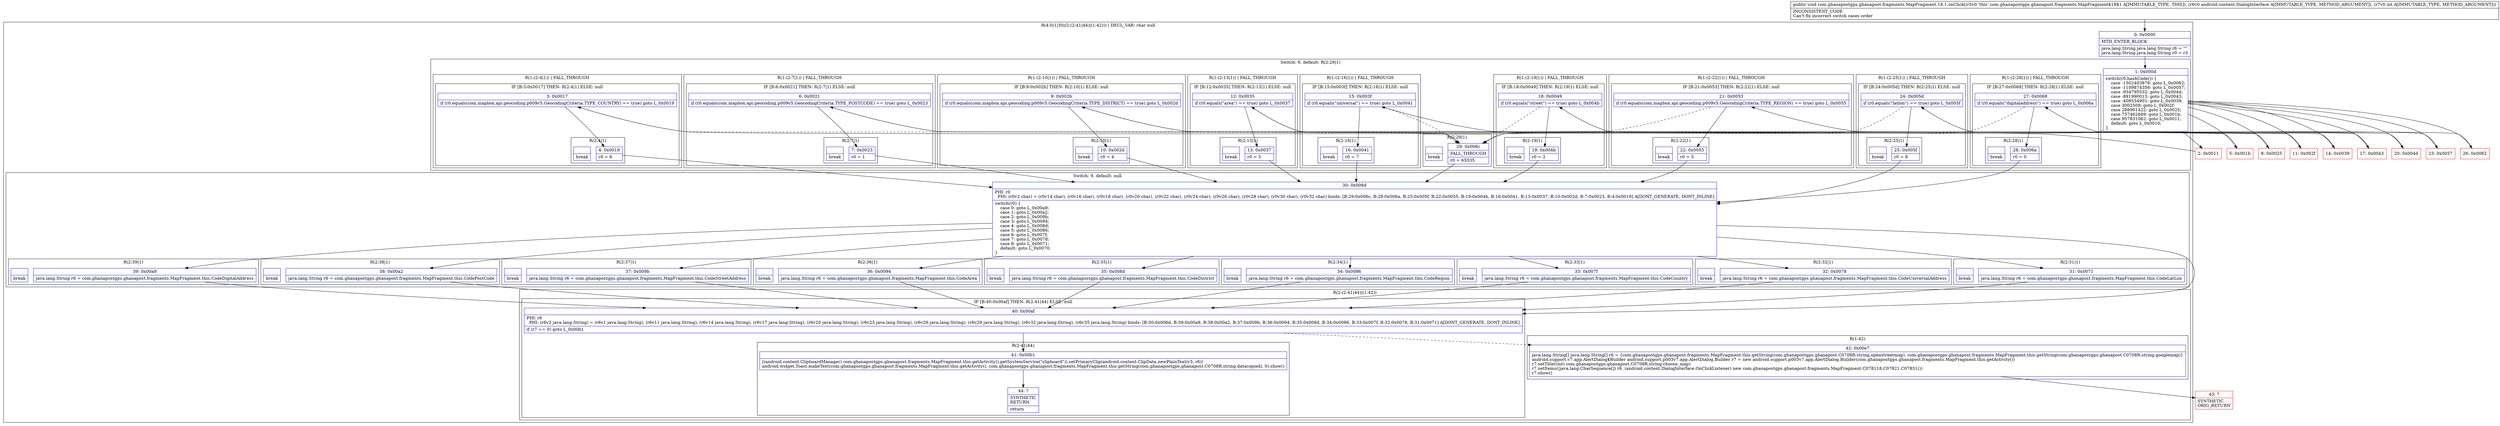 digraph "CFG forcom.ghanapostgps.ghanapost.fragments.MapFragment.18.1.onClick(Landroid\/content\/DialogInterface;I)V" {
subgraph cluster_Region_2056185732 {
label = "R(4:0|1|30|(2:(2:41|44)|(1:42))) | DECL_VAR: char null\l";
node [shape=record,color=blue];
Node_0 [shape=record,label="{0\:\ 0x0000|MTH_ENTER_BLOCK\l|java.lang.String java.lang.String r6 = \"\"\ljava.lang.String java.lang.String r0 = r3\l}"];
subgraph cluster_SwitchRegion_1840190585 {
label = "Switch: 9, default: R(2:29|1)";
node [shape=record,color=blue];
Node_1 [shape=record,label="{1\:\ 0x000d|switch(r0.hashCode()) \{\l    case \-1502403876: goto L_0x0062;\l    case \-1109874356: goto L_0x0057;\l    case \-934795532: goto L_0x004d;\l    case \-891990013: goto L_0x0043;\l    case \-409534901: goto L_0x0039;\l    case 3002509: goto L_0x002f;\l    case 288961422: goto L_0x0025;\l    case 757462669: goto L_0x001b;\l    case 957831062: goto L_0x0011;\l    default: goto L_0x0010;\l\}\l}"];
subgraph cluster_Region_380715035 {
label = "R(1:(2:28|1)) | FALL_THROUGH\l";
node [shape=record,color=blue];
subgraph cluster_IfRegion_1942205931 {
label = "IF [B:27:0x0068] THEN: R(2:28|1) ELSE: null";
node [shape=record,color=blue];
Node_27 [shape=record,label="{27\:\ 0x0068|if (r0.equals(\"digitaladdress\") == true) goto L_0x006a\l}"];
subgraph cluster_Region_1296399204 {
label = "R(2:28|1)";
node [shape=record,color=blue];
Node_28 [shape=record,label="{28\:\ 0x006a|r0 = 0\l}"];
Node_InsnContainer_1526149548 [shape=record,label="{|break\l}"];
}
}
}
subgraph cluster_Region_1097152783 {
label = "R(1:(2:25|1)) | FALL_THROUGH\l";
node [shape=record,color=blue];
subgraph cluster_IfRegion_46866632 {
label = "IF [B:24:0x005d] THEN: R(2:25|1) ELSE: null";
node [shape=record,color=blue];
Node_24 [shape=record,label="{24\:\ 0x005d|if (r0.equals(\"latlon\") == true) goto L_0x005f\l}"];
subgraph cluster_Region_1782206737 {
label = "R(2:25|1)";
node [shape=record,color=blue];
Node_25 [shape=record,label="{25\:\ 0x005f|r0 = 8\l}"];
Node_InsnContainer_523529472 [shape=record,label="{|break\l}"];
}
}
}
subgraph cluster_Region_60376933 {
label = "R(1:(2:22|1)) | FALL_THROUGH\l";
node [shape=record,color=blue];
subgraph cluster_IfRegion_1444780001 {
label = "IF [B:21:0x0053] THEN: R(2:22|1) ELSE: null";
node [shape=record,color=blue];
Node_21 [shape=record,label="{21\:\ 0x0053|if (r0.equals(com.mapbox.api.geocoding.p009v5.GeocodingCriteria.TYPE_REGION) == true) goto L_0x0055\l}"];
subgraph cluster_Region_24352006 {
label = "R(2:22|1)";
node [shape=record,color=blue];
Node_22 [shape=record,label="{22\:\ 0x0055|r0 = 5\l}"];
Node_InsnContainer_1610640619 [shape=record,label="{|break\l}"];
}
}
}
subgraph cluster_Region_147168421 {
label = "R(1:(2:19|1)) | FALL_THROUGH\l";
node [shape=record,color=blue];
subgraph cluster_IfRegion_1132748167 {
label = "IF [B:18:0x0049] THEN: R(2:19|1) ELSE: null";
node [shape=record,color=blue];
Node_18 [shape=record,label="{18\:\ 0x0049|if (r0.equals(\"street\") == true) goto L_0x004b\l}"];
subgraph cluster_Region_225699687 {
label = "R(2:19|1)";
node [shape=record,color=blue];
Node_19 [shape=record,label="{19\:\ 0x004b|r0 = 2\l}"];
Node_InsnContainer_874888400 [shape=record,label="{|break\l}"];
}
}
}
subgraph cluster_Region_2102294366 {
label = "R(1:(2:16|1)) | FALL_THROUGH\l";
node [shape=record,color=blue];
subgraph cluster_IfRegion_755422449 {
label = "IF [B:15:0x003f] THEN: R(2:16|1) ELSE: null";
node [shape=record,color=blue];
Node_15 [shape=record,label="{15\:\ 0x003f|if (r0.equals(\"universal\") == true) goto L_0x0041\l}"];
subgraph cluster_Region_1795892214 {
label = "R(2:16|1)";
node [shape=record,color=blue];
Node_16 [shape=record,label="{16\:\ 0x0041|r0 = 7\l}"];
Node_InsnContainer_516569896 [shape=record,label="{|break\l}"];
}
}
}
subgraph cluster_Region_978234592 {
label = "R(1:(2:13|1)) | FALL_THROUGH\l";
node [shape=record,color=blue];
subgraph cluster_IfRegion_1989176569 {
label = "IF [B:12:0x0035] THEN: R(2:13|1) ELSE: null";
node [shape=record,color=blue];
Node_12 [shape=record,label="{12\:\ 0x0035|if (r0.equals(\"area\") == true) goto L_0x0037\l}"];
subgraph cluster_Region_1392596319 {
label = "R(2:13|1)";
node [shape=record,color=blue];
Node_13 [shape=record,label="{13\:\ 0x0037|r0 = 3\l}"];
Node_InsnContainer_596919365 [shape=record,label="{|break\l}"];
}
}
}
subgraph cluster_Region_770581486 {
label = "R(1:(2:10|1)) | FALL_THROUGH\l";
node [shape=record,color=blue];
subgraph cluster_IfRegion_1275613013 {
label = "IF [B:9:0x002b] THEN: R(2:10|1) ELSE: null";
node [shape=record,color=blue];
Node_9 [shape=record,label="{9\:\ 0x002b|if (r0.equals(com.mapbox.api.geocoding.p009v5.GeocodingCriteria.TYPE_DISTRICT) == true) goto L_0x002d\l}"];
subgraph cluster_Region_1321673116 {
label = "R(2:10|1)";
node [shape=record,color=blue];
Node_10 [shape=record,label="{10\:\ 0x002d|r0 = 4\l}"];
Node_InsnContainer_1655852544 [shape=record,label="{|break\l}"];
}
}
}
subgraph cluster_Region_760530714 {
label = "R(1:(2:7|1)) | FALL_THROUGH\l";
node [shape=record,color=blue];
subgraph cluster_IfRegion_755063606 {
label = "IF [B:6:0x0021] THEN: R(2:7|1) ELSE: null";
node [shape=record,color=blue];
Node_6 [shape=record,label="{6\:\ 0x0021|if (r0.equals(com.mapbox.api.geocoding.p009v5.GeocodingCriteria.TYPE_POSTCODE) == true) goto L_0x0023\l}"];
subgraph cluster_Region_1545453564 {
label = "R(2:7|1)";
node [shape=record,color=blue];
Node_7 [shape=record,label="{7\:\ 0x0023|r0 = 1\l}"];
Node_InsnContainer_753076377 [shape=record,label="{|break\l}"];
}
}
}
subgraph cluster_Region_1884209080 {
label = "R(1:(2:4|1)) | FALL_THROUGH\l";
node [shape=record,color=blue];
subgraph cluster_IfRegion_909882171 {
label = "IF [B:3:0x0017] THEN: R(2:4|1) ELSE: null";
node [shape=record,color=blue];
Node_3 [shape=record,label="{3\:\ 0x0017|if (r0.equals(com.mapbox.api.geocoding.p009v5.GeocodingCriteria.TYPE_COUNTRY) == true) goto L_0x0019\l}"];
subgraph cluster_Region_1857757978 {
label = "R(2:4|1)";
node [shape=record,color=blue];
Node_4 [shape=record,label="{4\:\ 0x0019|r0 = 6\l}"];
Node_InsnContainer_8138239 [shape=record,label="{|break\l}"];
}
}
}
subgraph cluster_Region_1136256673 {
label = "R(2:29|1)";
node [shape=record,color=blue];
Node_29 [shape=record,label="{29\:\ 0x006c|FALL_THROUGH\l|r0 = 65535\l}"];
Node_InsnContainer_186341117 [shape=record,label="{|break\l}"];
}
}
subgraph cluster_SwitchRegion_1057501383 {
label = "Switch: 9, default: null";
node [shape=record,color=blue];
Node_30 [shape=record,label="{30\:\ 0x006d|PHI: r0 \l  PHI: (r0v2 char) = (r0v14 char), (r0v16 char), (r0v18 char), (r0v20 char), (r0v22 char), (r0v24 char), (r0v26 char), (r0v28 char), (r0v30 char), (r0v32 char) binds: [B:29:0x006c, B:28:0x006a, B:25:0x005f, B:22:0x0055, B:19:0x004b, B:16:0x0041, B:13:0x0037, B:10:0x002d, B:7:0x0023, B:4:0x0019] A[DONT_GENERATE, DONT_INLINE]\l|switch(r0) \{\l    case 0: goto L_0x00a9;\l    case 1: goto L_0x00a2;\l    case 2: goto L_0x009b;\l    case 3: goto L_0x0094;\l    case 4: goto L_0x008d;\l    case 5: goto L_0x0086;\l    case 6: goto L_0x007f;\l    case 7: goto L_0x0078;\l    case 8: goto L_0x0071;\l    default: goto L_0x0070;\l\}\l}"];
subgraph cluster_Region_446351542 {
label = "R(2:39|1)";
node [shape=record,color=blue];
Node_39 [shape=record,label="{39\:\ 0x00a9|java.lang.String r6 = com.ghanapostgps.ghanapost.fragments.MapFragment.this.CodeDigitalAddress\l}"];
Node_InsnContainer_977202145 [shape=record,label="{|break\l}"];
}
subgraph cluster_Region_301681466 {
label = "R(2:38|1)";
node [shape=record,color=blue];
Node_38 [shape=record,label="{38\:\ 0x00a2|java.lang.String r6 = com.ghanapostgps.ghanapost.fragments.MapFragment.this.CodePostCode\l}"];
Node_InsnContainer_1540106892 [shape=record,label="{|break\l}"];
}
subgraph cluster_Region_1311604471 {
label = "R(2:37|1)";
node [shape=record,color=blue];
Node_37 [shape=record,label="{37\:\ 0x009b|java.lang.String r6 = com.ghanapostgps.ghanapost.fragments.MapFragment.this.CodeStreetAddress\l}"];
Node_InsnContainer_179381174 [shape=record,label="{|break\l}"];
}
subgraph cluster_Region_1125257841 {
label = "R(2:36|1)";
node [shape=record,color=blue];
Node_36 [shape=record,label="{36\:\ 0x0094|java.lang.String r6 = com.ghanapostgps.ghanapost.fragments.MapFragment.this.CodeArea\l}"];
Node_InsnContainer_1958847535 [shape=record,label="{|break\l}"];
}
subgraph cluster_Region_251772381 {
label = "R(2:35|1)";
node [shape=record,color=blue];
Node_35 [shape=record,label="{35\:\ 0x008d|java.lang.String r6 = com.ghanapostgps.ghanapost.fragments.MapFragment.this.CodeDistrict\l}"];
Node_InsnContainer_963459253 [shape=record,label="{|break\l}"];
}
subgraph cluster_Region_1147704732 {
label = "R(2:34|1)";
node [shape=record,color=blue];
Node_34 [shape=record,label="{34\:\ 0x0086|java.lang.String r6 = com.ghanapostgps.ghanapost.fragments.MapFragment.this.CodeRegion\l}"];
Node_InsnContainer_55569758 [shape=record,label="{|break\l}"];
}
subgraph cluster_Region_1628930336 {
label = "R(2:33|1)";
node [shape=record,color=blue];
Node_33 [shape=record,label="{33\:\ 0x007f|java.lang.String r6 = com.ghanapostgps.ghanapost.fragments.MapFragment.this.CodeCountry\l}"];
Node_InsnContainer_6341138 [shape=record,label="{|break\l}"];
}
subgraph cluster_Region_843417321 {
label = "R(2:32|1)";
node [shape=record,color=blue];
Node_32 [shape=record,label="{32\:\ 0x0078|java.lang.String r6 = com.ghanapostgps.ghanapost.fragments.MapFragment.this.CodeUniversalAddress\l}"];
Node_InsnContainer_2038038253 [shape=record,label="{|break\l}"];
}
subgraph cluster_Region_807942697 {
label = "R(2:31|1)";
node [shape=record,color=blue];
Node_31 [shape=record,label="{31\:\ 0x0071|java.lang.String r6 = com.ghanapostgps.ghanapost.fragments.MapFragment.this.CodeLatLon\l}"];
Node_InsnContainer_696375783 [shape=record,label="{|break\l}"];
}
}
subgraph cluster_Region_1431893140 {
label = "R(2:(2:41|44)|(1:42))";
node [shape=record,color=blue];
subgraph cluster_IfRegion_1395580031 {
label = "IF [B:40:0x00af] THEN: R(2:41|44) ELSE: null";
node [shape=record,color=blue];
Node_40 [shape=record,label="{40\:\ 0x00af|PHI: r6 \l  PHI: (r6v2 java.lang.String) = (r6v1 java.lang.String), (r6v11 java.lang.String), (r6v14 java.lang.String), (r6v17 java.lang.String), (r6v20 java.lang.String), (r6v23 java.lang.String), (r6v26 java.lang.String), (r6v29 java.lang.String), (r6v32 java.lang.String), (r6v35 java.lang.String) binds: [B:30:0x006d, B:39:0x00a9, B:38:0x00a2, B:37:0x009b, B:36:0x0094, B:35:0x008d, B:34:0x0086, B:33:0x007f, B:32:0x0078, B:31:0x0071] A[DONT_GENERATE, DONT_INLINE]\l|if (r7 == 0) goto L_0x00b1\l}"];
subgraph cluster_Region_820813253 {
label = "R(2:41|44)";
node [shape=record,color=blue];
Node_41 [shape=record,label="{41\:\ 0x00b1|((android.content.ClipboardManager) com.ghanapostgps.ghanapost.fragments.MapFragment.this.getActivity().getSystemService(\"clipboard\")).setPrimaryClip(android.content.ClipData.newPlainText(r3, r6))\landroid.widget.Toast.makeText(com.ghanapostgps.ghanapost.fragments.MapFragment.this.getActivity(), com.ghanapostgps.ghanapost.fragments.MapFragment.this.getString(com.ghanapostgps.ghanapost.C0708R.string.datacopied), 0).show()\l}"];
Node_44 [shape=record,label="{44\:\ ?|SYNTHETIC\lRETURN\l|return\l}"];
}
}
subgraph cluster_Region_927541311 {
label = "R(1:42)";
node [shape=record,color=blue];
Node_42 [shape=record,label="{42\:\ 0x00e7|java.lang.String[] java.lang.String[] r6 = \{com.ghanapostgps.ghanapost.fragments.MapFragment.this.getString(com.ghanapostgps.ghanapost.C0708R.string.openstreetmap), com.ghanapostgps.ghanapost.fragments.MapFragment.this.getString(com.ghanapostgps.ghanapost.C0708R.string.googlemap)\}\landroid.support.v7.app.AlertDialog$Builder android.support.p003v7.app.AlertDialog.Builder r7 = new android.support.p003v7.app.AlertDialog.Builder(com.ghanapostgps.ghanapost.fragments.MapFragment.this.getActivity())\lr7.setTitle((int) com.ghanapostgps.ghanapost.C0708R.string.choose_map)\lr7.setItems((java.lang.CharSequence[]) r6, (android.content.DialogInterface.OnClickListener) new com.ghanapostgps.ghanapost.fragments.MapFragment.C078118.C07821.C07831())\lr7.show()\l}"];
}
}
}
Node_2 [shape=record,color=red,label="{2\:\ 0x0011}"];
Node_5 [shape=record,color=red,label="{5\:\ 0x001b}"];
Node_8 [shape=record,color=red,label="{8\:\ 0x0025}"];
Node_11 [shape=record,color=red,label="{11\:\ 0x002f}"];
Node_14 [shape=record,color=red,label="{14\:\ 0x0039}"];
Node_17 [shape=record,color=red,label="{17\:\ 0x0043}"];
Node_20 [shape=record,color=red,label="{20\:\ 0x004d}"];
Node_23 [shape=record,color=red,label="{23\:\ 0x0057}"];
Node_26 [shape=record,color=red,label="{26\:\ 0x0062}"];
Node_43 [shape=record,color=red,label="{43\:\ ?|SYNTHETIC\lORIG_RETURN\l}"];
MethodNode[shape=record,label="{public void com.ghanapostgps.ghanapost.fragments.MapFragment.18.1.onClick((r5v0 'this' com.ghanapostgps.ghanapost.fragments.MapFragment$18$1 A[IMMUTABLE_TYPE, THIS]), (r6v0 android.content.DialogInterface A[IMMUTABLE_TYPE, METHOD_ARGUMENT]), (r7v0 int A[IMMUTABLE_TYPE, METHOD_ARGUMENT]))  | INCONSISTENT_CODE\lCan't fix incorrect switch cases order\l}"];
MethodNode -> Node_0;
Node_0 -> Node_1;
Node_1 -> Node_2;
Node_1 -> Node_5;
Node_1 -> Node_8;
Node_1 -> Node_11;
Node_1 -> Node_14;
Node_1 -> Node_17;
Node_1 -> Node_20;
Node_1 -> Node_23;
Node_1 -> Node_26;
Node_1 -> Node_29;
Node_27 -> Node_28;
Node_27 -> Node_29[style=dashed];
Node_28 -> Node_30;
Node_24 -> Node_25;
Node_24 -> Node_29[style=dashed];
Node_25 -> Node_30;
Node_21 -> Node_22;
Node_21 -> Node_29[style=dashed];
Node_22 -> Node_30;
Node_18 -> Node_19;
Node_18 -> Node_29[style=dashed];
Node_19 -> Node_30;
Node_15 -> Node_16;
Node_15 -> Node_29[style=dashed];
Node_16 -> Node_30;
Node_12 -> Node_13;
Node_12 -> Node_29[style=dashed];
Node_13 -> Node_30;
Node_9 -> Node_10;
Node_9 -> Node_29[style=dashed];
Node_10 -> Node_30;
Node_6 -> Node_7;
Node_6 -> Node_29[style=dashed];
Node_7 -> Node_30;
Node_3 -> Node_4;
Node_3 -> Node_29[style=dashed];
Node_4 -> Node_30;
Node_29 -> Node_30;
Node_30 -> Node_31;
Node_30 -> Node_32;
Node_30 -> Node_33;
Node_30 -> Node_34;
Node_30 -> Node_35;
Node_30 -> Node_36;
Node_30 -> Node_37;
Node_30 -> Node_38;
Node_30 -> Node_39;
Node_30 -> Node_40;
Node_39 -> Node_40;
Node_38 -> Node_40;
Node_37 -> Node_40;
Node_36 -> Node_40;
Node_35 -> Node_40;
Node_34 -> Node_40;
Node_33 -> Node_40;
Node_32 -> Node_40;
Node_31 -> Node_40;
Node_40 -> Node_41;
Node_40 -> Node_42[style=dashed];
Node_41 -> Node_44;
Node_42 -> Node_43;
Node_2 -> Node_3;
Node_5 -> Node_6;
Node_8 -> Node_9;
Node_11 -> Node_12;
Node_14 -> Node_15;
Node_17 -> Node_18;
Node_20 -> Node_21;
Node_23 -> Node_24;
Node_26 -> Node_27;
}


